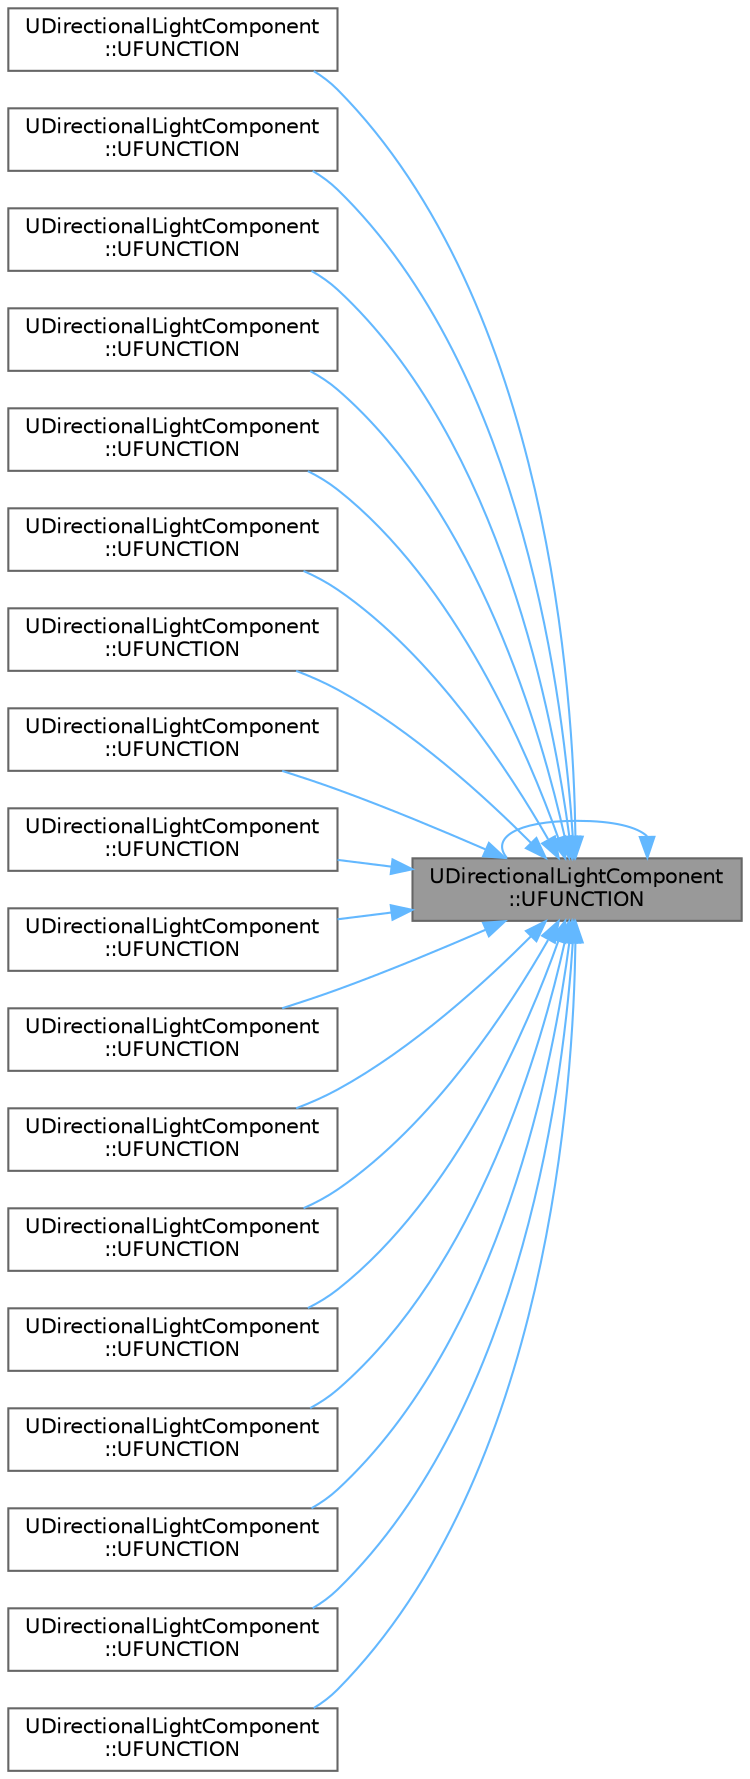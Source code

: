 digraph "UDirectionalLightComponent::UFUNCTION"
{
 // INTERACTIVE_SVG=YES
 // LATEX_PDF_SIZE
  bgcolor="transparent";
  edge [fontname=Helvetica,fontsize=10,labelfontname=Helvetica,labelfontsize=10];
  node [fontname=Helvetica,fontsize=10,shape=box,height=0.2,width=0.4];
  rankdir="RL";
  Node1 [id="Node000001",label="UDirectionalLightComponent\l::UFUNCTION",height=0.2,width=0.4,color="gray40", fillcolor="grey60", style="filled", fontcolor="black",tooltip=" "];
  Node1 -> Node2 [id="edge1_Node000001_Node000002",dir="back",color="steelblue1",style="solid",tooltip=" "];
  Node2 [id="Node000002",label="UDirectionalLightComponent\l::UFUNCTION",height=0.2,width=0.4,color="grey40", fillcolor="white", style="filled",URL="$d6/df4/classUDirectionalLightComponent.html#a0b6c8f0acd4bfa080c90fe4028304378",tooltip=" "];
  Node1 -> Node3 [id="edge2_Node000001_Node000003",dir="back",color="steelblue1",style="solid",tooltip=" "];
  Node3 [id="Node000003",label="UDirectionalLightComponent\l::UFUNCTION",height=0.2,width=0.4,color="grey40", fillcolor="white", style="filled",URL="$d6/df4/classUDirectionalLightComponent.html#a70dfa75e430a454fd397ee33f73843f1",tooltip=" "];
  Node1 -> Node4 [id="edge3_Node000001_Node000004",dir="back",color="steelblue1",style="solid",tooltip=" "];
  Node4 [id="Node000004",label="UDirectionalLightComponent\l::UFUNCTION",height=0.2,width=0.4,color="grey40", fillcolor="white", style="filled",URL="$d6/df4/classUDirectionalLightComponent.html#a29f2986d74934577b08a16355b45c269",tooltip=" "];
  Node1 -> Node5 [id="edge4_Node000001_Node000005",dir="back",color="steelblue1",style="solid",tooltip=" "];
  Node5 [id="Node000005",label="UDirectionalLightComponent\l::UFUNCTION",height=0.2,width=0.4,color="grey40", fillcolor="white", style="filled",URL="$d6/df4/classUDirectionalLightComponent.html#a2cb8df1fddb364142fb3eb7c411ae6e8",tooltip=" "];
  Node1 -> Node6 [id="edge5_Node000001_Node000006",dir="back",color="steelblue1",style="solid",tooltip=" "];
  Node6 [id="Node000006",label="UDirectionalLightComponent\l::UFUNCTION",height=0.2,width=0.4,color="grey40", fillcolor="white", style="filled",URL="$d6/df4/classUDirectionalLightComponent.html#aa5c03e8c63666e7963750ad002694076",tooltip=" "];
  Node1 -> Node7 [id="edge6_Node000001_Node000007",dir="back",color="steelblue1",style="solid",tooltip=" "];
  Node7 [id="Node000007",label="UDirectionalLightComponent\l::UFUNCTION",height=0.2,width=0.4,color="grey40", fillcolor="white", style="filled",URL="$d6/df4/classUDirectionalLightComponent.html#a74d56829e0e2ab4e4f8f2ef8b9d72d4e",tooltip=" "];
  Node1 -> Node1 [id="edge7_Node000001_Node000001",dir="back",color="steelblue1",style="solid",tooltip=" "];
  Node1 -> Node8 [id="edge8_Node000001_Node000008",dir="back",color="steelblue1",style="solid",tooltip=" "];
  Node8 [id="Node000008",label="UDirectionalLightComponent\l::UFUNCTION",height=0.2,width=0.4,color="grey40", fillcolor="white", style="filled",URL="$d6/df4/classUDirectionalLightComponent.html#af1b10665a687b4f806590ac7273ab628",tooltip=" "];
  Node1 -> Node9 [id="edge9_Node000001_Node000009",dir="back",color="steelblue1",style="solid",tooltip=" "];
  Node9 [id="Node000009",label="UDirectionalLightComponent\l::UFUNCTION",height=0.2,width=0.4,color="grey40", fillcolor="white", style="filled",URL="$d6/df4/classUDirectionalLightComponent.html#a4df3bd19e4cc265be932f73d22e15fbe",tooltip=" "];
  Node1 -> Node10 [id="edge10_Node000001_Node000010",dir="back",color="steelblue1",style="solid",tooltip=" "];
  Node10 [id="Node000010",label="UDirectionalLightComponent\l::UFUNCTION",height=0.2,width=0.4,color="grey40", fillcolor="white", style="filled",URL="$d6/df4/classUDirectionalLightComponent.html#acd25895ca6993cdb34ed724a0080cede",tooltip=" "];
  Node1 -> Node11 [id="edge11_Node000001_Node000011",dir="back",color="steelblue1",style="solid",tooltip=" "];
  Node11 [id="Node000011",label="UDirectionalLightComponent\l::UFUNCTION",height=0.2,width=0.4,color="grey40", fillcolor="white", style="filled",URL="$d6/df4/classUDirectionalLightComponent.html#aa7f9b97d399c94277f37f838945df08c",tooltip=" "];
  Node1 -> Node12 [id="edge12_Node000001_Node000012",dir="back",color="steelblue1",style="solid",tooltip=" "];
  Node12 [id="Node000012",label="UDirectionalLightComponent\l::UFUNCTION",height=0.2,width=0.4,color="grey40", fillcolor="white", style="filled",URL="$d6/df4/classUDirectionalLightComponent.html#a91eb3281f54a1b870e3bc0e39a0eba78",tooltip=" "];
  Node1 -> Node13 [id="edge13_Node000001_Node000013",dir="back",color="steelblue1",style="solid",tooltip=" "];
  Node13 [id="Node000013",label="UDirectionalLightComponent\l::UFUNCTION",height=0.2,width=0.4,color="grey40", fillcolor="white", style="filled",URL="$d6/df4/classUDirectionalLightComponent.html#a0643c9063462c845b1f2357a50af0865",tooltip=" "];
  Node1 -> Node14 [id="edge14_Node000001_Node000014",dir="back",color="steelblue1",style="solid",tooltip=" "];
  Node14 [id="Node000014",label="UDirectionalLightComponent\l::UFUNCTION",height=0.2,width=0.4,color="grey40", fillcolor="white", style="filled",URL="$d6/df4/classUDirectionalLightComponent.html#a5f93dc722dfe224cda8be759cf2e002a",tooltip=" "];
  Node1 -> Node15 [id="edge15_Node000001_Node000015",dir="back",color="steelblue1",style="solid",tooltip=" "];
  Node15 [id="Node000015",label="UDirectionalLightComponent\l::UFUNCTION",height=0.2,width=0.4,color="grey40", fillcolor="white", style="filled",URL="$d6/df4/classUDirectionalLightComponent.html#acaaa2b642720fe5aa43515d0d8efb4da",tooltip=" "];
  Node1 -> Node16 [id="edge16_Node000001_Node000016",dir="back",color="steelblue1",style="solid",tooltip=" "];
  Node16 [id="Node000016",label="UDirectionalLightComponent\l::UFUNCTION",height=0.2,width=0.4,color="grey40", fillcolor="white", style="filled",URL="$d6/df4/classUDirectionalLightComponent.html#a6daaf3a45abd5472e0605a38c5e98d5c",tooltip=" "];
  Node1 -> Node17 [id="edge17_Node000001_Node000017",dir="back",color="steelblue1",style="solid",tooltip=" "];
  Node17 [id="Node000017",label="UDirectionalLightComponent\l::UFUNCTION",height=0.2,width=0.4,color="grey40", fillcolor="white", style="filled",URL="$d6/df4/classUDirectionalLightComponent.html#a9fe2148a4fd41466fd9a587ac76dcfcd",tooltip=" "];
  Node1 -> Node18 [id="edge18_Node000001_Node000018",dir="back",color="steelblue1",style="solid",tooltip=" "];
  Node18 [id="Node000018",label="UDirectionalLightComponent\l::UFUNCTION",height=0.2,width=0.4,color="grey40", fillcolor="white", style="filled",URL="$d6/df4/classUDirectionalLightComponent.html#aceab6bf987d0e04d0febc385c8aa2f74",tooltip=" "];
  Node1 -> Node19 [id="edge19_Node000001_Node000019",dir="back",color="steelblue1",style="solid",tooltip=" "];
  Node19 [id="Node000019",label="UDirectionalLightComponent\l::UFUNCTION",height=0.2,width=0.4,color="grey40", fillcolor="white", style="filled",URL="$d6/df4/classUDirectionalLightComponent.html#a6b51325bd20338ab611aaa0e13125862",tooltip=" "];
}
